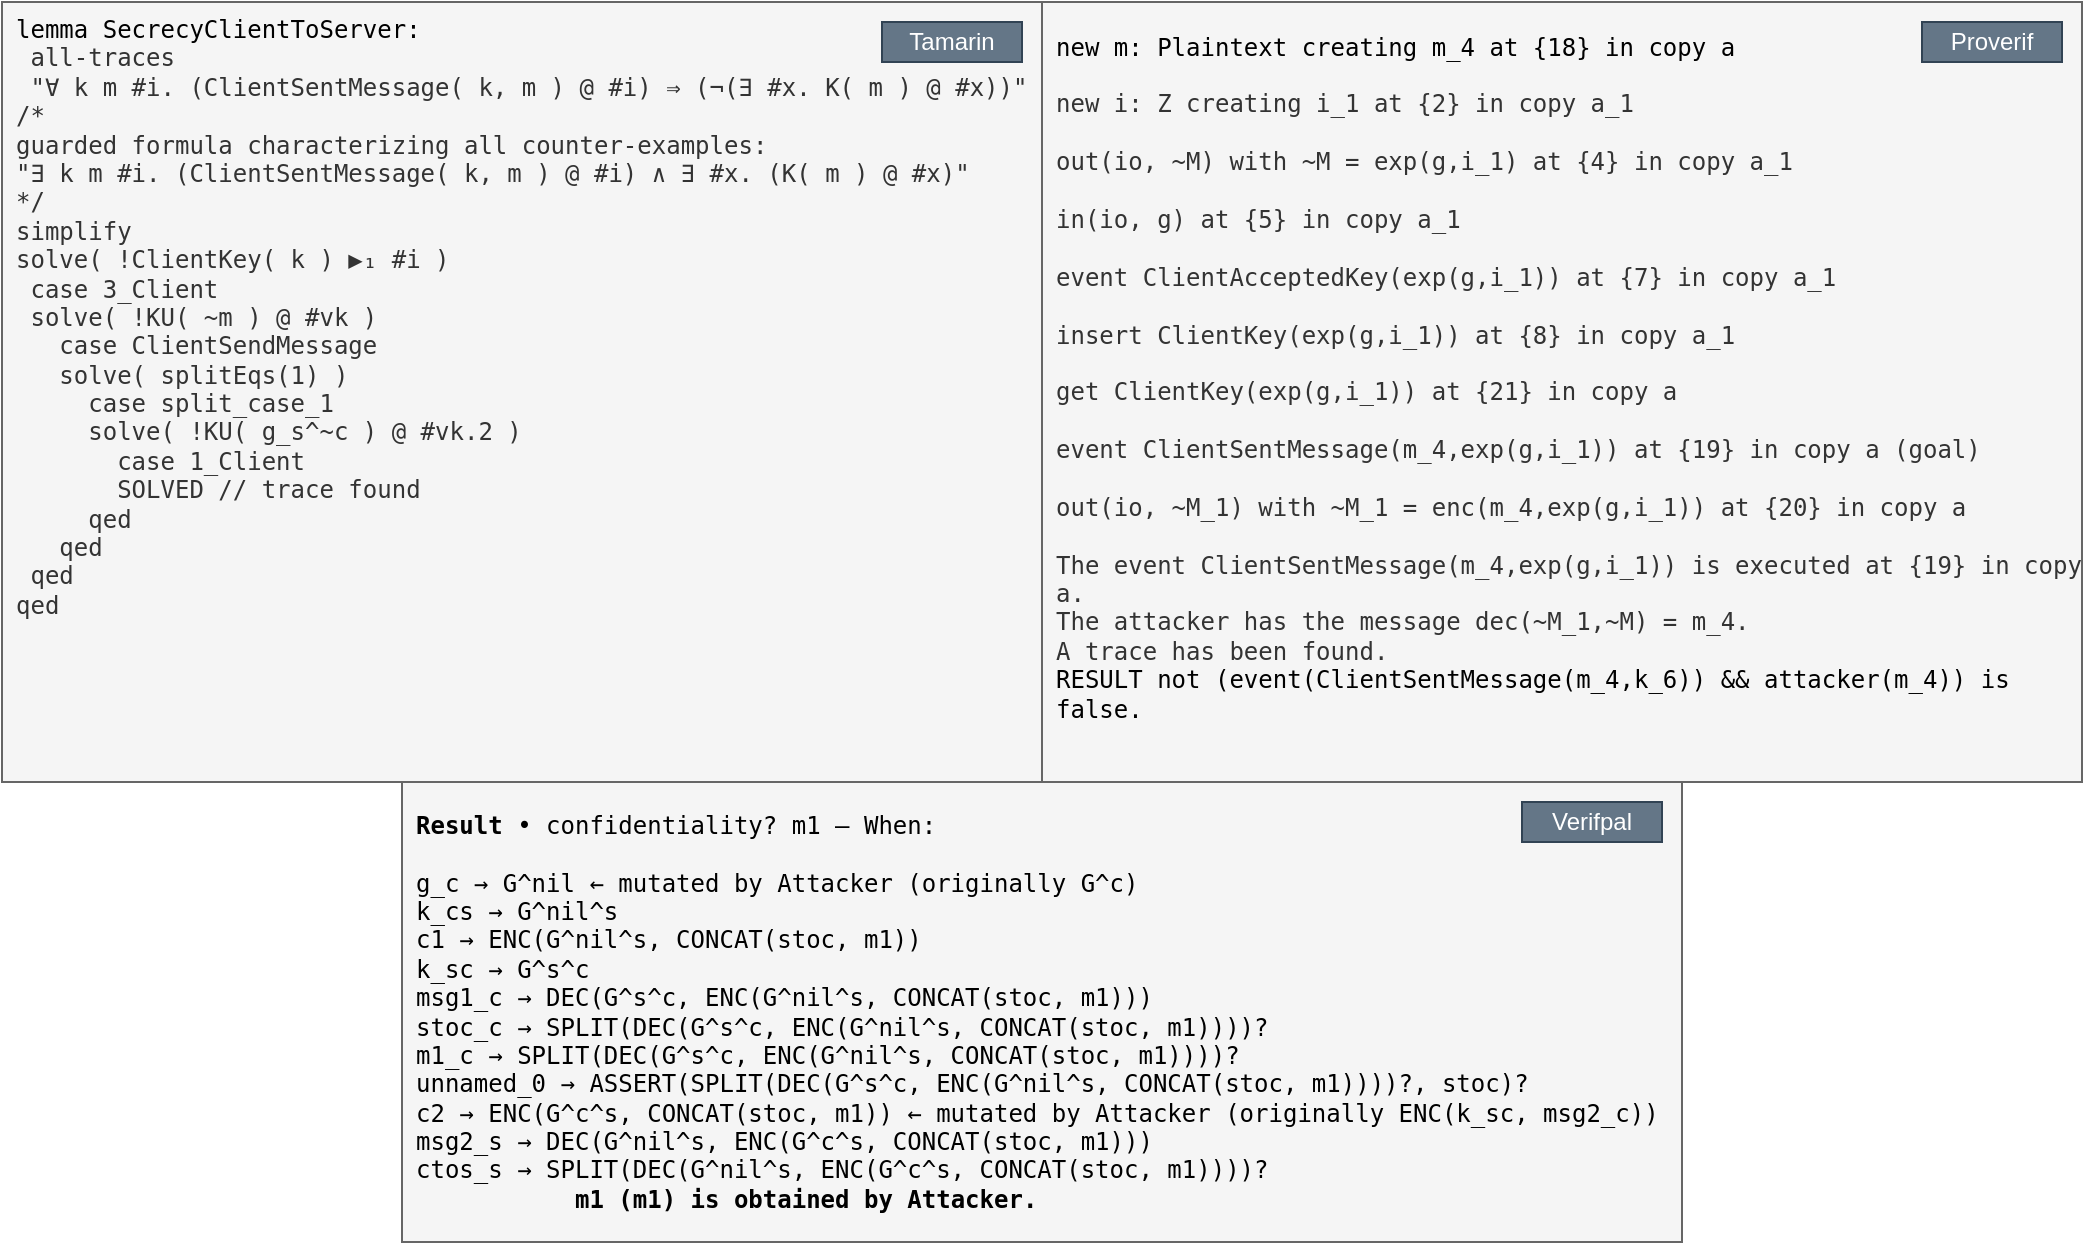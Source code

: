 <mxfile version="15.0.3" type="device"><diagram id="5RlH6Fp_ehSwCaddfmxv" name="Page-1"><mxGraphModel dx="1240" dy="654" grid="1" gridSize="10" guides="1" tooltips="1" connect="1" arrows="1" fold="1" page="1" pageScale="1" pageWidth="1060" pageHeight="640" math="0" shadow="0"><root><mxCell id="0"/><mxCell id="1" parent="0"/><mxCell id="qPibk2Q84-UBQ-F9TuAK-7" value="" style="group;align=left;spacingLeft=5;spacingTop=8;" vertex="1" connectable="0" parent="1"><mxGeometry x="10" y="10" width="520" height="390" as="geometry"/></mxCell><mxCell id="qPibk2Q84-UBQ-F9TuAK-3" value="&lt;span style=&quot;background-color: transparent&quot;&gt;&lt;span style=&quot;font-family: monospace&quot;&gt;&lt;span style=&quot;color: rgb(0 , 0 , 0)&quot;&gt;lemma SecrecyClientToServer:&lt;/span&gt;&lt;br&gt; &amp;nbsp;all-traces&lt;br&gt; &amp;nbsp;&quot;∀ k m #i. (ClientSentMessage( k, m ) @ #i) ⇒ (¬(∃ #x. K( m ) @ #x))&quot;&lt;br&gt;/*&lt;br&gt;guarded formula characterizing all counter-examples:&lt;br&gt;&quot;∃ k m #i. (ClientSentMessage( k, m ) @ #i) ∧ ∃ #x. (K( m ) @ #x)&quot;&lt;br&gt;*/&lt;br&gt;simplify&lt;br&gt;solve( !ClientKey( k ) ▶₁ #i )&lt;br&gt; &amp;nbsp;case 3_Client&lt;br&gt; &amp;nbsp;solve( !KU( ~m ) @ #vk )&lt;br&gt; &amp;nbsp;&amp;nbsp;&amp;nbsp;case ClientSendMessage&lt;br&gt; &amp;nbsp;&amp;nbsp;&amp;nbsp;solve( splitEqs(1) )&lt;br&gt; &amp;nbsp;&amp;nbsp;&amp;nbsp;&amp;nbsp;&amp;nbsp;case split_case_1&lt;br&gt; &amp;nbsp;&amp;nbsp;&amp;nbsp;&amp;nbsp;&amp;nbsp;solve( !KU( g_s^~c ) @ #vk.2 )&lt;br&gt; &amp;nbsp;&amp;nbsp;&amp;nbsp;&amp;nbsp;&amp;nbsp;&amp;nbsp;&amp;nbsp;case 1_Client&lt;br&gt; &amp;nbsp;&amp;nbsp;&amp;nbsp;&amp;nbsp;&amp;nbsp;&amp;nbsp;&amp;nbsp;SOLVED // trace found&lt;br&gt; &amp;nbsp;&amp;nbsp;&amp;nbsp;&amp;nbsp;&amp;nbsp;qed&lt;br&gt; &amp;nbsp;&amp;nbsp;&amp;nbsp;qed&lt;br&gt; &amp;nbsp;qed&lt;br&gt;qed&lt;br&gt;&lt;/span&gt;&lt;/span&gt;" style="text;html=1;align=left;verticalAlign=top;whiteSpace=wrap;rounded=0;fillColor=#f5f5f5;strokeColor=#666666;fontColor=#333333;spacingLeft=5;" vertex="1" parent="qPibk2Q84-UBQ-F9TuAK-7"><mxGeometry width="520" height="390" as="geometry"/></mxCell><mxCell id="qPibk2Q84-UBQ-F9TuAK-5" value="Tamarin" style="text;html=1;strokeColor=#314354;fillColor=#647687;align=center;verticalAlign=middle;whiteSpace=wrap;rounded=0;fontColor=#ffffff;" vertex="1" parent="qPibk2Q84-UBQ-F9TuAK-7"><mxGeometry x="440" y="10" width="70" height="20" as="geometry"/></mxCell><mxCell id="qPibk2Q84-UBQ-F9TuAK-8" value="" style="group;spacingLeft=46;align=left;" vertex="1" connectable="0" parent="1"><mxGeometry x="530" y="10" width="520" height="390" as="geometry"/></mxCell><mxCell id="qPibk2Q84-UBQ-F9TuAK-1" value="&lt;span style=&quot;background-color: transparent&quot;&gt;&lt;span style=&quot;font-family: monospace&quot;&gt;&lt;span style=&quot;color: rgb(0 , 0 , 0)&quot;&gt;new m: Plaintext creating m_4 at {18} in copy a&lt;/span&gt;&lt;br&gt;&lt;br&gt;new i: Z creating i_1 at {2} in copy a_1&lt;br&gt;&lt;br&gt;out(io, ~M) with ~M = exp(g,i_1) at {4} in copy a_1&lt;br&gt;&lt;br&gt;in(io, g) at {5} in copy a_1&lt;br&gt;&lt;br&gt;event ClientAcceptedKey(exp(g,i_1)) at {7} in copy a_1&lt;br&gt;&lt;br&gt;insert ClientKey(exp(g,i_1)) at {8} in copy a_1&lt;br&gt;&lt;br&gt;get ClientKey(exp(g,i_1)) at {21} in copy a&lt;br&gt;&lt;br&gt;&lt;/span&gt;&lt;/span&gt;&lt;div&gt;&lt;span style=&quot;background-color: transparent&quot;&gt;&lt;span style=&quot;font-family: monospace&quot;&gt;event ClientSentMessage(m_4,exp(g,i_1)) at {19} in copy a (goal)&lt;br&gt;&lt;/span&gt;&lt;/span&gt;&lt;/div&gt;&lt;div&gt;&lt;span style=&quot;background-color: transparent&quot;&gt;&lt;br&gt;&lt;span style=&quot;font-family: monospace&quot;&gt;&lt;/span&gt;&lt;/span&gt;&lt;/div&gt;&lt;div&gt;&lt;span style=&quot;background-color: transparent&quot;&gt;&lt;span style=&quot;font-family: monospace&quot;&gt;&lt;/span&gt;&lt;/span&gt;&lt;/div&gt;&lt;span style=&quot;background-color: transparent&quot;&gt;&lt;span style=&quot;font-family: monospace&quot;&gt;out(io, ~M_1) with ~M_1 = enc(m_4,exp(g,i_1)) at {20} in copy a&lt;br&gt;&lt;br&gt;The event ClientSentMessage(m_4,exp(g,i_1)) is executed at {19} in copy a.&lt;br&gt;The attacker has the message dec(~M_1,~M) = m_4.&lt;br&gt;&lt;/span&gt;&lt;/span&gt;&lt;div&gt;&lt;span style=&quot;background-color: transparent&quot;&gt;&lt;span style=&quot;font-family: monospace&quot;&gt;A trace has been found.&lt;br&gt;&lt;/span&gt;&lt;/span&gt;&lt;/div&gt;&lt;div&gt;&lt;span style=&quot;background-color: transparent&quot;&gt;&lt;span style=&quot;font-family: monospace&quot;&gt;&lt;span style=&quot;color: rgb(0 , 0 , 0)&quot;&gt;RESULT not (event(ClientSentMessage(m_4,k_6)) &amp;amp;&amp;amp; attacker(m_4)) is false.&lt;/span&gt;&lt;br&gt;&lt;/span&gt;&lt;br&gt;&lt;span style=&quot;font-family: monospace&quot;&gt;&lt;/span&gt;&lt;/span&gt;&lt;/div&gt;&lt;div&gt;&lt;span style=&quot;background-color: transparent&quot;&gt;&lt;span style=&quot;font-family: monospace&quot;&gt;&lt;/span&gt;&lt;/span&gt;&lt;/div&gt;" style="text;html=1;strokeColor=#666666;fillColor=#f5f5f5;align=left;verticalAlign=middle;whiteSpace=wrap;rounded=0;fontColor=#333333;spacingLeft=5;" vertex="1" parent="qPibk2Q84-UBQ-F9TuAK-8"><mxGeometry width="520" height="390" as="geometry"/></mxCell><mxCell id="qPibk2Q84-UBQ-F9TuAK-4" value="Proverif" style="text;html=1;strokeColor=#314354;fillColor=#647687;align=center;verticalAlign=middle;whiteSpace=wrap;rounded=0;fontColor=#ffffff;" vertex="1" parent="qPibk2Q84-UBQ-F9TuAK-8"><mxGeometry x="440" y="10" width="70" height="20" as="geometry"/></mxCell><mxCell id="qPibk2Q84-UBQ-F9TuAK-9" value="" style="group;spacingLeft=5;" vertex="1" connectable="0" parent="1"><mxGeometry x="210" y="400" width="640" height="230" as="geometry"/></mxCell><mxCell id="qPibk2Q84-UBQ-F9TuAK-2" value="&lt;div align=&quot;left&quot;&gt;&lt;span style=&quot;background-color: transparent&quot;&gt;&lt;font color=&quot;#000000&quot;&gt;&lt;span style=&quot;font-family: monospace&quot;&gt;&lt;span style=&quot;font-weight: bold&quot;&gt;Result&lt;/span&gt; • confidentiality? m1 — When:&lt;/span&gt;&lt;/font&gt;&lt;br&gt;&lt;font color=&quot;#000000&quot;&gt;&lt;span style=&quot;font-family: monospace&quot;&gt;&lt;/span&gt;&lt;/font&gt;&lt;br&gt;&lt;font color=&quot;#000000&quot;&gt;&lt;span style=&quot;font-family: monospace&quot;&gt;g_c → G^nil ← mutated by Attacker (originally G^c)&lt;/span&gt;&lt;/font&gt;&lt;br&gt;&lt;font color=&quot;#000000&quot;&gt;&lt;span style=&quot;font-family: monospace&quot;&gt;k_cs → G^nil^s&lt;/span&gt;&lt;/font&gt;&lt;/span&gt;&lt;/div&gt;&lt;div align=&quot;left&quot;&gt;&lt;span style=&quot;background-color: transparent&quot;&gt;&lt;font color=&quot;#000000&quot;&gt;&lt;span style=&quot;font-family: monospace&quot;&gt;&lt;/span&gt;&lt;/font&gt;&lt;font color=&quot;#000000&quot;&gt;&lt;span style=&quot;font-family: monospace&quot;&gt;c1 → ENC(G^nil^s, CONCAT(stoc, m1))&lt;/span&gt;&lt;/font&gt;&lt;br&gt;&lt;font color=&quot;#000000&quot;&gt;&lt;span style=&quot;font-family: monospace&quot;&gt;k_sc → G^s^c&lt;/span&gt;&lt;/font&gt;&lt;br&gt;&lt;font color=&quot;#000000&quot;&gt;&lt;span style=&quot;font-family: monospace&quot;&gt;&lt;/span&gt;&lt;/font&gt;&lt;font color=&quot;#000000&quot;&gt;&lt;span style=&quot;font-family: monospace&quot;&gt;msg1_c → DEC(G^s^c, ENC(G^nil^s, CONCAT(stoc, m1)))&lt;/span&gt;&lt;/font&gt;&lt;br&gt;&lt;font color=&quot;#000000&quot;&gt;&lt;span style=&quot;font-family: monospace&quot;&gt;stoc_c → SPLIT(DEC(G^s^c, ENC(G^nil^s, CONCAT(stoc, m1))))?&lt;br&gt;&lt;/span&gt;&lt;/font&gt;&lt;/span&gt;&lt;/div&gt;&lt;div align=&quot;left&quot;&gt;&lt;span style=&quot;background-color: transparent&quot;&gt;&lt;font color=&quot;#000000&quot;&gt;&lt;span style=&quot;font-family: monospace&quot;&gt;&lt;/span&gt;&lt;/font&gt;&lt;font color=&quot;#000000&quot;&gt;&lt;span style=&quot;font-family: monospace&quot;&gt;m1_c → SPLIT(DEC(G^s^c, ENC(G^nil^s, CONCAT(stoc, m1))))?&lt;/span&gt;&lt;/font&gt;&lt;br&gt;&lt;font color=&quot;#000000&quot;&gt;&lt;span style=&quot;font-family: monospace&quot;&gt;unnamed_0 → ASSERT(SPLIT(DEC(G^s^c, ENC(G^nil^s, CONCAT(stoc, m1))))?, stoc)?&lt;/span&gt;&lt;/font&gt;&lt;br&gt;&lt;font color=&quot;#000000&quot;&gt;&lt;span style=&quot;font-family: monospace&quot;&gt;c2 → ENC(G^c^s, CONCAT(stoc, m1)) ← mutated by Attacker (originally ENC(k_sc, msg2_c))&lt;/span&gt;&lt;/font&gt;&lt;br&gt;&lt;font color=&quot;#000000&quot;&gt;&lt;span style=&quot;font-family: monospace&quot;&gt;msg2_s → DEC(G^nil^s, ENC(G^c^s, CONCAT(stoc, m1)))&lt;/span&gt;&lt;/font&gt;&lt;br&gt;&lt;font color=&quot;#000000&quot;&gt;&lt;span style=&quot;font-family: monospace&quot;&gt;ctos_s → SPLIT(DEC(G^nil^s, ENC(G^c^s, CONCAT(stoc, m1))))?&lt;/span&gt;&lt;/font&gt;&lt;br&gt;&lt;font color=&quot;#000000&quot;&gt;&lt;span style=&quot;font-family: monospace&quot;&gt; &amp;nbsp;&amp;nbsp;&amp;nbsp;&amp;nbsp;&amp;nbsp;&amp;nbsp;&amp;nbsp;&amp;nbsp;&amp;nbsp;&amp;nbsp; &lt;span style=&quot;font-weight: bold&quot;&gt;m1 (m1) is obtained by Attacker. &lt;/span&gt;&lt;/span&gt;&lt;/font&gt;&lt;br&gt;&lt;font color=&quot;#000000&quot;&gt;&lt;span style=&quot;font-family: monospace&quot;&gt;&lt;/span&gt;&lt;/font&gt;&lt;/span&gt;&lt;/div&gt;" style="text;html=1;strokeColor=#666666;fillColor=#f5f5f5;align=left;verticalAlign=middle;whiteSpace=wrap;rounded=0;fontColor=#333333;spacingLeft=5;" vertex="1" parent="qPibk2Q84-UBQ-F9TuAK-9"><mxGeometry width="640" height="230" as="geometry"/></mxCell><mxCell id="qPibk2Q84-UBQ-F9TuAK-6" value="Verifpal" style="text;html=1;strokeColor=#314354;fillColor=#647687;align=center;verticalAlign=middle;whiteSpace=wrap;rounded=0;fontColor=#ffffff;" vertex="1" parent="qPibk2Q84-UBQ-F9TuAK-9"><mxGeometry x="560" y="10" width="70" height="20" as="geometry"/></mxCell></root></mxGraphModel></diagram></mxfile>